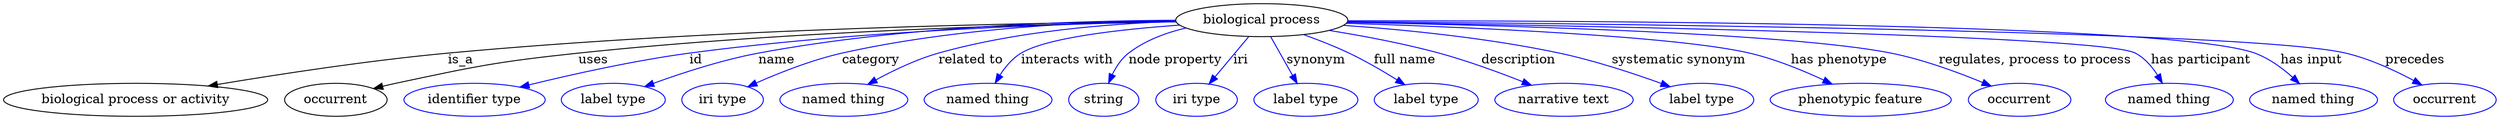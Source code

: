 digraph {
	graph [bb="0,0,2184,122"];
	node [label="\N"];
	"biological process"	 [height=0.5,
		label="biological process",
		pos="1103.5,104",
		width=2.0612];
	"biological process or activity"	 [height=0.5,
		pos="112.51,18",
		width=3.1254];
	"biological process" -> "biological process or activity"	 [label=is_a,
		lp="402.79,61",
		pos="e,179.4,32.479 1030,101.47 873.78,95.913 513.02,81.985 390.96,68 322.4,60.145 245.22,45.851 189.54,34.552"];
	occurrent	 [height=0.5,
		pos="286.51,18",
		width=1.2082];
	"biological process" -> occurrent	 [label=uses,
		lp="526.57,61",
		pos="e,319.37,29.99 1029.3,102.32 917.38,99.138 698.77,90.418 514.4,68 435.96,58.462 415.99,55.87 339.51,36 336.12,35.118 332.63,34.127 \
329.14,33.075"];
	id	 [color=blue,
		height=0.5,
		label="identifier type",
		pos="407.51,18",
		width=1.652];
	"biological process" -> id	 [color=blue,
		label=id,
		lp="614.96,61",
		pos="e,449.83,30.867 1029.3,102.37 932.14,99.386 756.74,91.032 608.63,68 557.34,60.024 499.98,45.158 459.69,33.7",
		style=solid];
	name	 [color=blue,
		height=0.5,
		label="label type",
		pos="529.51,18",
		width=1.2425];
	"biological process" -> name	 [color=blue,
		label=name,
		lp="685.67,61",
		pos="e,559.86,31.37 1030.9,100.25 925.94,94.426 736.98,82.387 670.2,68 635.18,60.456 596.97,46.484 569.22,35.224",
		style=solid];
	category	 [color=blue,
		height=0.5,
		label="iri type",
		pos="627.51,18",
		width=0.9834];
	"biological process" -> category	 [color=blue,
		label=category,
		lp="767.61,61",
		pos="e,652.03,31.23 1031.5,99.429 942.36,93.318 796.02,81.658 743.32,68 714.57,60.548 683.78,46.959 661.18,35.826",
		style=solid];
	"related to"	 [color=blue,
		height=0.5,
		label="named thing",
		pos="734.51,18",
		width=1.5019];
	"biological process" -> "related to"	 [color=blue,
		label="related to",
		lp="853.75,61",
		pos="e,758.54,34.173 1033.5,97.817 964.53,91.198 864.24,80.015 827.04,68 806.22,61.275 784.63,49.893 767.54,39.686",
		style=solid];
	"interacts with"	 [color=blue,
		height=0.5,
		label="named thing",
		pos="860.51,18",
		width=1.5019];
	"biological process" -> "interacts with"	 [color=blue,
		label="interacts with",
		lp="937.42,61",
		pos="e,869.75,36.063 1034.5,97.295 984.24,91.408 921.15,81.644 898.7,68 889.32,62.297 881.42,53.366 875.29,44.62",
		style=solid];
	"node property"	 [color=blue,
		height=0.5,
		label=string,
		pos="962.51,18",
		width=0.8403];
	"biological process" -> "node property"	 [color=blue,
		label="node property",
		lp="1029.6,61",
		pos="e,968.64,35.986 1042.7,93.643 1024.4,88.287 1005.3,80.198 990.37,68 982.99,61.969 977.23,53.439 972.92,45.129",
		style=solid];
	iri	 [color=blue,
		height=0.5,
		label="iri type",
		pos="1046.5,18",
		width=0.9834];
	"biological process" -> iri	 [color=blue,
		label=iri,
		lp="1084.7,61",
		pos="e,1057.9,35.21 1091.7,86.181 1083.6,73.912 1072.6,57.42 1063.6,43.729",
		style=solid];
	synonym	 [color=blue,
		height=0.5,
		label="label type",
		pos="1144.5,18",
		width=1.2425];
	"biological process" -> synonym	 [color=blue,
		label=synonym,
		lp="1152.2,61",
		pos="e,1136,35.917 1112.2,85.762 1117.8,73.938 1125.3,58.326 1131.6,45.068",
		style=solid];
	"full name"	 [color=blue,
		height=0.5,
		label="label type",
		pos="1251.5,18",
		width=1.2425];
	"biological process" -> "full name"	 [color=blue,
		label="full name",
		lp="1230.1,61",
		pos="e,1231.1,34.163 1141.1,88.357 1154.2,82.482 1168.7,75.418 1181.5,68 1195.7,59.771 1210.6,49.414 1222.9,40.264",
		style=solid];
	description	 [color=blue,
		height=0.5,
		label="narrative text",
		pos="1371.5,18",
		width=1.5834];
	"biological process" -> description	 [color=blue,
		label=description,
		lp="1326.6,61",
		pos="e,1341.5,33.455 1163.2,93.216 1192.8,87.129 1229,78.604 1260.5,68 1285,59.765 1311.4,47.99 1332.3,37.935",
		style=solid];
	"systematic synonym"	 [color=blue,
		height=0.5,
		label="label type",
		pos="1491.5,18",
		width=1.2425];
	"biological process" -> "systematic synonym"	 [color=blue,
		label="systematic synonym",
		lp="1462.5,61",
		pos="e,1461.9,31.61 1174.4,98.501 1226.8,93.388 1299.3,84.069 1361.5,68 1393,59.872 1427.2,46.506 1452.6,35.637",
		style=solid];
	"has phenotype"	 [color=blue,
		height=0.5,
		label="phenotypic feature",
		pos="1630.5,18",
		width=2.1155];
	"biological process" -> "has phenotype"	 [color=blue,
		label="has phenotype",
		lp="1600.8,61",
		pos="e,1601.6,34.926 1176.6,100.82 1279.1,95.841 1460.1,84.97 1523.5,68 1547.5,61.597 1572.6,50.096 1592.6,39.737",
		style=solid];
	"regulates, process to process"	 [color=blue,
		height=0.5,
		label=occurrent,
		pos="1768.5,18",
		width=1.2082];
	"biological process" -> "regulates, process to process"	 [color=blue,
		label="regulates, process to process",
		lp="1767.2,61",
		pos="e,1740.8,32.156 1177.5,101.97 1304.2,98.004 1557.8,87.835 1644.5,68 1674.9,61.055 1707.5,47.653 1731.6,36.471",
		style=solid];
	"has participant"	 [color=blue,
		height=0.5,
		label="named thing",
		pos="1898.5,18",
		width=1.5019];
	"biological process" -> "has participant"	 [color=blue,
		label="has participant",
		lp="1912.5,61",
		pos="e,1887,35.693 1177.9,103.52 1354.9,101.95 1790.5,95.321 1850.5,68 1862.2,62.681 1872.5,53.106 1880.5,43.748",
		style=solid];
	"has input"	 [color=blue,
		height=0.5,
		label="named thing",
		pos="2024.5,18",
		width=1.5019];
	"biological process" -> "has input"	 [color=blue,
		label="has input",
		lp="2010,61",
		pos="e,2007.5,35.302 1177.8,103.37 1372.1,101.38 1885.2,93.712 1957.5,68 1973.1,62.469 1988,51.982 1999.9,42.034",
		style=solid];
	precedes	 [color=blue,
		height=0.5,
		label=occurrent,
		pos="2140.5,18",
		width=1.2082];
	"biological process" -> precedes	 [color=blue,
		label=precedes,
		lp="2101,61",
		pos="e,2116.7,33.377 1177.9,102.93 1384.7,99.698 1957.1,88.957 2039.5,68 2063.6,61.866 2088.7,49.485 2107.9,38.579",
		style=solid];
}
